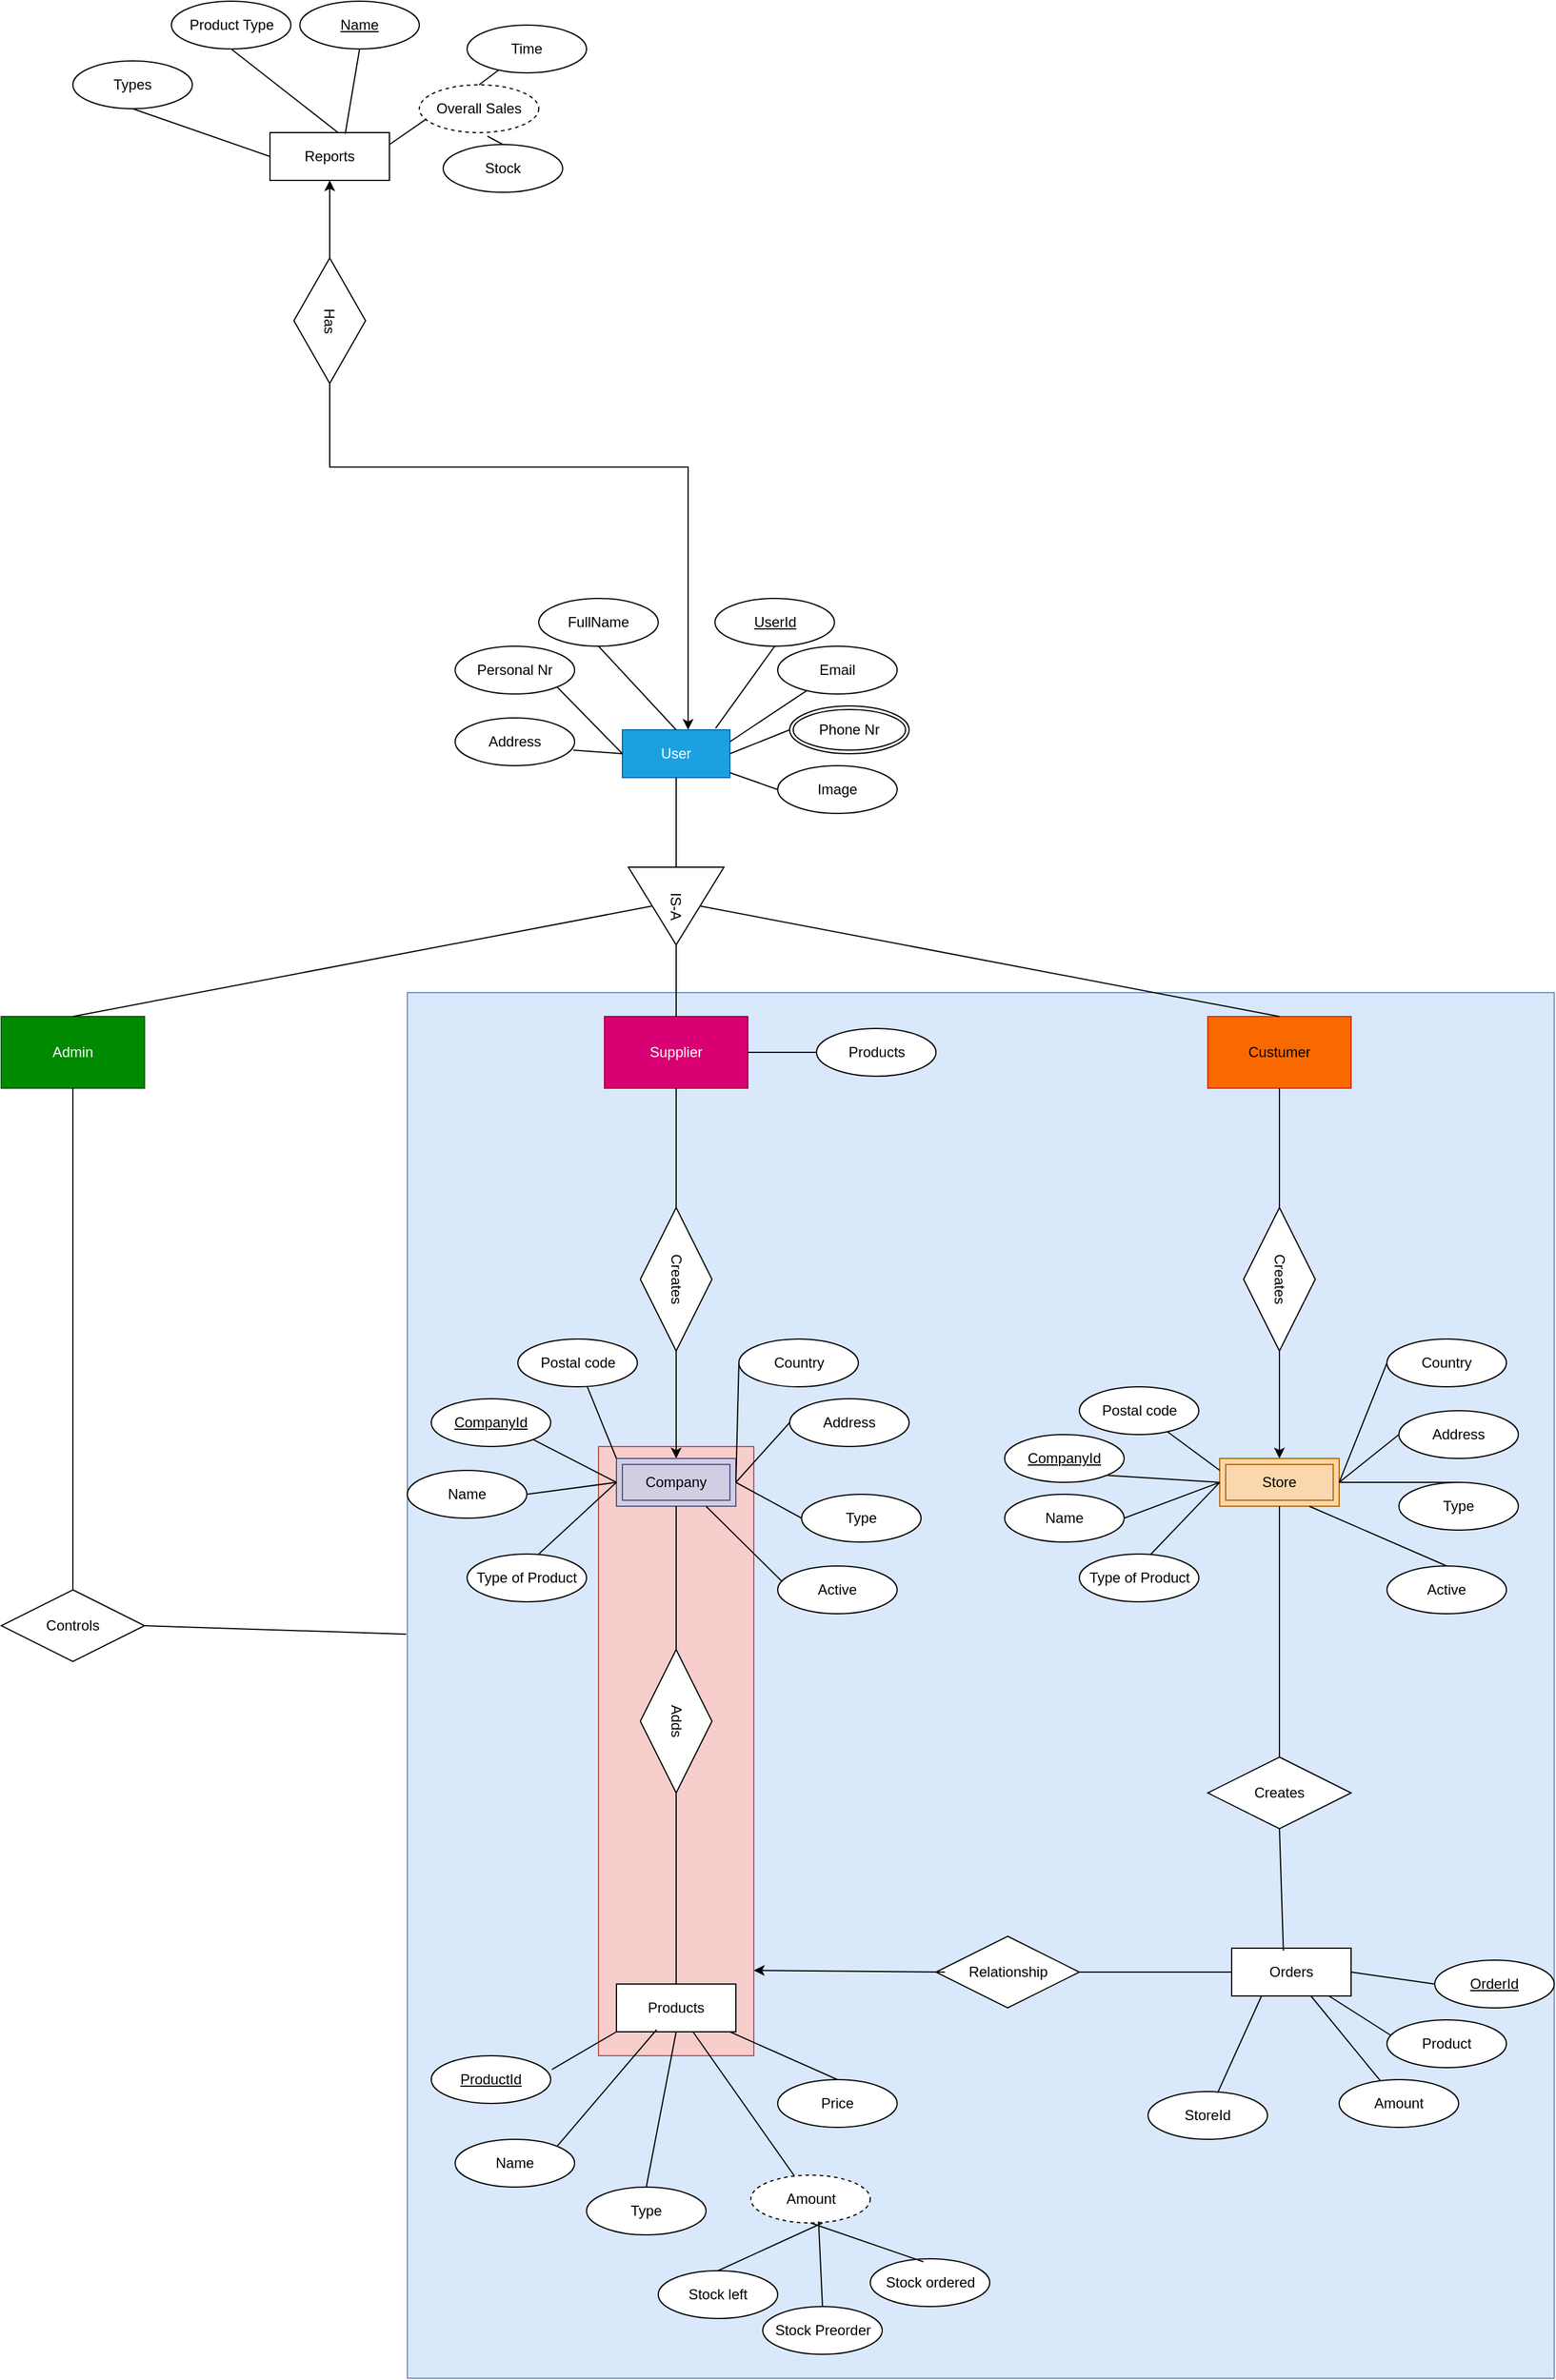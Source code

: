 <mxfile version="22.0.8" type="device">
  <diagram name="Page-1" id="gkvECLHzkDA0Osc9fUNR">
    <mxGraphModel dx="3457" dy="2773" grid="1" gridSize="10" guides="1" tooltips="1" connect="1" arrows="1" fold="1" page="1" pageScale="1" pageWidth="850" pageHeight="1100" math="0" shadow="0">
      <root>
        <mxCell id="0" />
        <mxCell id="1" parent="0" />
        <mxCell id="DIS90QrE0IErBrQJT3nm-22" value="" style="rounded=0;whiteSpace=wrap;html=1;fillColor=#dae8fc;strokeColor=#6c8ebf;" vertex="1" parent="1">
          <mxGeometry x="180" y="600" width="960" height="1160" as="geometry" />
        </mxCell>
        <mxCell id="DIS90QrE0IErBrQJT3nm-5" value="" style="rounded=0;whiteSpace=wrap;html=1;fillColor=#f8cecc;strokeColor=#b85450;" vertex="1" parent="1">
          <mxGeometry x="340" y="980" width="130" height="510" as="geometry" />
        </mxCell>
        <mxCell id="TotqGo9eTT_ibzo0r7ut-2" value="User" style="rounded=0;whiteSpace=wrap;html=1;fillColor=#1ba1e2;strokeColor=#006EAF;fontColor=#ffffff;" parent="1" vertex="1">
          <mxGeometry x="360" y="380" width="90" height="40" as="geometry" />
        </mxCell>
        <mxCell id="TotqGo9eTT_ibzo0r7ut-3" value="IS-A" style="triangle;whiteSpace=wrap;html=1;rotation=90;" parent="1" vertex="1">
          <mxGeometry x="372.5" y="487.5" width="65" height="80" as="geometry" />
        </mxCell>
        <mxCell id="TotqGo9eTT_ibzo0r7ut-4" value="" style="endArrow=none;html=1;rounded=0;entryX=0.5;entryY=1;entryDx=0;entryDy=0;exitX=0;exitY=0.5;exitDx=0;exitDy=0;" parent="1" source="TotqGo9eTT_ibzo0r7ut-3" target="TotqGo9eTT_ibzo0r7ut-2" edge="1">
          <mxGeometry width="50" height="50" relative="1" as="geometry">
            <mxPoint x="110" y="640" as="sourcePoint" />
            <mxPoint x="160" y="590" as="targetPoint" />
          </mxGeometry>
        </mxCell>
        <mxCell id="TotqGo9eTT_ibzo0r7ut-5" value="Admin" style="rounded=0;whiteSpace=wrap;html=1;fillColor=#008a00;strokeColor=#005700;fontColor=#ffffff;" parent="1" vertex="1">
          <mxGeometry x="-160" y="620" width="120" height="60" as="geometry" />
        </mxCell>
        <mxCell id="TotqGo9eTT_ibzo0r7ut-7" value="Custumer" style="rounded=0;whiteSpace=wrap;html=1;fillColor=#fa6800;fontColor=#000000;strokeColor=#C73500;" parent="1" vertex="1">
          <mxGeometry x="850" y="620" width="120" height="60" as="geometry" />
        </mxCell>
        <mxCell id="TotqGo9eTT_ibzo0r7ut-8" value="Supplier" style="rounded=0;whiteSpace=wrap;html=1;fillColor=#d80073;fontColor=#ffffff;strokeColor=#A50040;" parent="1" vertex="1">
          <mxGeometry x="345" y="620" width="120" height="60" as="geometry" />
        </mxCell>
        <mxCell id="TotqGo9eTT_ibzo0r7ut-9" value="" style="endArrow=none;html=1;rounded=0;entryX=0.5;entryY=0;entryDx=0;entryDy=0;exitX=0.5;exitY=0;exitDx=0;exitDy=0;" parent="1" source="TotqGo9eTT_ibzo0r7ut-3" target="TotqGo9eTT_ibzo0r7ut-7" edge="1">
          <mxGeometry width="50" height="50" relative="1" as="geometry">
            <mxPoint x="415" y="505" as="sourcePoint" />
            <mxPoint x="415" y="430" as="targetPoint" />
          </mxGeometry>
        </mxCell>
        <mxCell id="TotqGo9eTT_ibzo0r7ut-10" value="" style="endArrow=none;html=1;rounded=0;entryX=1;entryY=0.5;entryDx=0;entryDy=0;exitX=0.5;exitY=0;exitDx=0;exitDy=0;" parent="1" source="TotqGo9eTT_ibzo0r7ut-8" target="TotqGo9eTT_ibzo0r7ut-3" edge="1">
          <mxGeometry width="50" height="50" relative="1" as="geometry">
            <mxPoint x="425" y="515" as="sourcePoint" />
            <mxPoint x="425" y="440" as="targetPoint" />
          </mxGeometry>
        </mxCell>
        <mxCell id="TotqGo9eTT_ibzo0r7ut-11" value="" style="endArrow=none;html=1;rounded=0;entryX=0.5;entryY=0;entryDx=0;entryDy=0;exitX=0.5;exitY=1;exitDx=0;exitDy=0;" parent="1" source="TotqGo9eTT_ibzo0r7ut-3" target="TotqGo9eTT_ibzo0r7ut-5" edge="1">
          <mxGeometry width="50" height="50" relative="1" as="geometry">
            <mxPoint x="435" y="525" as="sourcePoint" />
            <mxPoint x="435" y="450" as="targetPoint" />
          </mxGeometry>
        </mxCell>
        <mxCell id="TotqGo9eTT_ibzo0r7ut-17" value="FullName" style="ellipse;whiteSpace=wrap;html=1;align=center;" parent="1" vertex="1">
          <mxGeometry x="290" y="270" width="100" height="40" as="geometry" />
        </mxCell>
        <mxCell id="TotqGo9eTT_ibzo0r7ut-18" value="UserId" style="ellipse;whiteSpace=wrap;html=1;align=center;fontStyle=4;" parent="1" vertex="1">
          <mxGeometry x="437.5" y="270" width="100" height="40" as="geometry" />
        </mxCell>
        <mxCell id="TotqGo9eTT_ibzo0r7ut-19" value="Email" style="ellipse;whiteSpace=wrap;html=1;align=center;" parent="1" vertex="1">
          <mxGeometry x="490" y="310" width="100" height="40" as="geometry" />
        </mxCell>
        <mxCell id="TotqGo9eTT_ibzo0r7ut-20" value="Personal Nr" style="ellipse;whiteSpace=wrap;html=1;align=center;" parent="1" vertex="1">
          <mxGeometry x="220" y="310" width="100" height="40" as="geometry" />
        </mxCell>
        <mxCell id="TotqGo9eTT_ibzo0r7ut-23" value="Address" style="ellipse;whiteSpace=wrap;html=1;align=center;" parent="1" vertex="1">
          <mxGeometry x="220" y="370" width="100" height="40" as="geometry" />
        </mxCell>
        <mxCell id="TotqGo9eTT_ibzo0r7ut-24" value="" style="endArrow=none;html=1;rounded=0;exitX=0.5;exitY=1;exitDx=0;exitDy=0;entryX=0.867;entryY=-0.033;entryDx=0;entryDy=0;entryPerimeter=0;" parent="1" source="TotqGo9eTT_ibzo0r7ut-18" target="TotqGo9eTT_ibzo0r7ut-2" edge="1">
          <mxGeometry width="50" height="50" relative="1" as="geometry">
            <mxPoint x="435" y="538" as="sourcePoint" />
            <mxPoint x="700" y="630" as="targetPoint" />
          </mxGeometry>
        </mxCell>
        <mxCell id="TotqGo9eTT_ibzo0r7ut-28" value="" style="endArrow=none;html=1;rounded=0;exitX=0.5;exitY=1;exitDx=0;exitDy=0;entryX=0.5;entryY=0;entryDx=0;entryDy=0;" parent="1" source="TotqGo9eTT_ibzo0r7ut-17" target="TotqGo9eTT_ibzo0r7ut-2" edge="1">
          <mxGeometry width="50" height="50" relative="1" as="geometry">
            <mxPoint x="420" y="230" as="sourcePoint" />
            <mxPoint x="420" y="390" as="targetPoint" />
          </mxGeometry>
        </mxCell>
        <mxCell id="TotqGo9eTT_ibzo0r7ut-30" value="" style="endArrow=none;html=1;rounded=0;exitX=0;exitY=0.5;exitDx=0;exitDy=0;" parent="1" source="TotqGo9eTT_ibzo0r7ut-34" edge="1">
          <mxGeometry width="50" height="50" relative="1" as="geometry">
            <mxPoint x="530" y="310" as="sourcePoint" />
            <mxPoint x="450" y="400" as="targetPoint" />
          </mxGeometry>
        </mxCell>
        <mxCell id="TotqGo9eTT_ibzo0r7ut-31" value="" style="endArrow=none;html=1;rounded=0;entryX=1;entryY=0.25;entryDx=0;entryDy=0;" parent="1" source="TotqGo9eTT_ibzo0r7ut-19" target="TotqGo9eTT_ibzo0r7ut-2" edge="1">
          <mxGeometry width="50" height="50" relative="1" as="geometry">
            <mxPoint x="450" y="260" as="sourcePoint" />
            <mxPoint x="440" y="320" as="targetPoint" />
          </mxGeometry>
        </mxCell>
        <mxCell id="TotqGo9eTT_ibzo0r7ut-32" value="" style="endArrow=none;html=1;rounded=0;entryX=0;entryY=0.5;entryDx=0;entryDy=0;exitX=0.99;exitY=0.675;exitDx=0;exitDy=0;exitPerimeter=0;" parent="1" source="TotqGo9eTT_ibzo0r7ut-23" target="TotqGo9eTT_ibzo0r7ut-2" edge="1">
          <mxGeometry width="50" height="50" relative="1" as="geometry">
            <mxPoint x="280" y="400" as="sourcePoint" />
            <mxPoint x="415" y="390" as="targetPoint" />
          </mxGeometry>
        </mxCell>
        <mxCell id="TotqGo9eTT_ibzo0r7ut-33" value="" style="endArrow=none;html=1;rounded=0;exitX=1;exitY=1;exitDx=0;exitDy=0;" parent="1" source="TotqGo9eTT_ibzo0r7ut-20" edge="1">
          <mxGeometry width="50" height="50" relative="1" as="geometry">
            <mxPoint x="280" y="250" as="sourcePoint" />
            <mxPoint x="360" y="400" as="targetPoint" />
          </mxGeometry>
        </mxCell>
        <mxCell id="TotqGo9eTT_ibzo0r7ut-34" value="Phone Nr" style="ellipse;shape=doubleEllipse;margin=3;whiteSpace=wrap;html=1;align=center;" parent="1" vertex="1">
          <mxGeometry x="500" y="360" width="100" height="40" as="geometry" />
        </mxCell>
        <mxCell id="TotqGo9eTT_ibzo0r7ut-50" style="edgeStyle=orthogonalEdgeStyle;rounded=0;orthogonalLoop=1;jettySize=auto;html=1;exitX=1;exitY=0.5;exitDx=0;exitDy=0;entryX=0.5;entryY=0;entryDx=0;entryDy=0;" parent="1" source="TotqGo9eTT_ibzo0r7ut-41" target="TotqGo9eTT_ibzo0r7ut-47" edge="1">
          <mxGeometry relative="1" as="geometry" />
        </mxCell>
        <mxCell id="TotqGo9eTT_ibzo0r7ut-41" value="Creates" style="shape=rhombus;perimeter=rhombusPerimeter;whiteSpace=wrap;html=1;align=center;rotation=90;" parent="1" vertex="1">
          <mxGeometry x="345" y="810" width="120" height="60" as="geometry" />
        </mxCell>
        <mxCell id="TotqGo9eTT_ibzo0r7ut-51" style="edgeStyle=orthogonalEdgeStyle;rounded=0;orthogonalLoop=1;jettySize=auto;html=1;exitX=1;exitY=0.5;exitDx=0;exitDy=0;entryX=0.5;entryY=0;entryDx=0;entryDy=0;" parent="1" source="TotqGo9eTT_ibzo0r7ut-42" target="TotqGo9eTT_ibzo0r7ut-48" edge="1">
          <mxGeometry relative="1" as="geometry" />
        </mxCell>
        <mxCell id="TotqGo9eTT_ibzo0r7ut-42" value="Creates" style="shape=rhombus;perimeter=rhombusPerimeter;whiteSpace=wrap;html=1;align=center;rotation=90;" parent="1" vertex="1">
          <mxGeometry x="850" y="810" width="120" height="60" as="geometry" />
        </mxCell>
        <mxCell id="TotqGo9eTT_ibzo0r7ut-43" value="" style="endArrow=none;html=1;rounded=0;entryX=0;entryY=0.5;entryDx=0;entryDy=0;exitX=0.5;exitY=1;exitDx=0;exitDy=0;" parent="1" source="TotqGo9eTT_ibzo0r7ut-7" target="TotqGo9eTT_ibzo0r7ut-42" edge="1">
          <mxGeometry width="50" height="50" relative="1" as="geometry">
            <mxPoint x="615" y="538" as="sourcePoint" />
            <mxPoint x="350" y="630" as="targetPoint" />
          </mxGeometry>
        </mxCell>
        <mxCell id="TotqGo9eTT_ibzo0r7ut-44" value="" style="endArrow=none;html=1;rounded=0;exitX=0.5;exitY=1;exitDx=0;exitDy=0;" parent="1" source="TotqGo9eTT_ibzo0r7ut-8" target="TotqGo9eTT_ibzo0r7ut-41" edge="1">
          <mxGeometry width="50" height="50" relative="1" as="geometry">
            <mxPoint x="405" y="548" as="sourcePoint" />
            <mxPoint x="140" y="640" as="targetPoint" />
          </mxGeometry>
        </mxCell>
        <mxCell id="TotqGo9eTT_ibzo0r7ut-47" value="Company" style="shape=ext;margin=3;double=1;whiteSpace=wrap;html=1;align=center;fillColor=#d0cee2;strokeColor=#56517e;" parent="1" vertex="1">
          <mxGeometry x="355" y="990" width="100" height="40" as="geometry" />
        </mxCell>
        <mxCell id="TotqGo9eTT_ibzo0r7ut-48" value="Store" style="shape=ext;margin=3;double=1;whiteSpace=wrap;html=1;align=center;fillColor=#fad7ac;strokeColor=#b46504;" parent="1" vertex="1">
          <mxGeometry x="860" y="990" width="100" height="40" as="geometry" />
        </mxCell>
        <mxCell id="TotqGo9eTT_ibzo0r7ut-52" value="CompanyId" style="ellipse;whiteSpace=wrap;html=1;align=center;fontStyle=4;" parent="1" vertex="1">
          <mxGeometry x="200" y="940" width="100" height="40" as="geometry" />
        </mxCell>
        <mxCell id="TotqGo9eTT_ibzo0r7ut-53" value="" style="endArrow=none;html=1;rounded=0;entryX=1;entryY=1;entryDx=0;entryDy=0;exitX=0;exitY=0.5;exitDx=0;exitDy=0;" parent="1" source="TotqGo9eTT_ibzo0r7ut-47" target="TotqGo9eTT_ibzo0r7ut-52" edge="1">
          <mxGeometry width="50" height="50" relative="1" as="geometry">
            <mxPoint x="260" y="1020" as="sourcePoint" />
            <mxPoint x="310" y="970" as="targetPoint" />
          </mxGeometry>
        </mxCell>
        <mxCell id="TotqGo9eTT_ibzo0r7ut-54" value="Name" style="ellipse;whiteSpace=wrap;html=1;align=center;" parent="1" vertex="1">
          <mxGeometry x="180" y="1000" width="100" height="40" as="geometry" />
        </mxCell>
        <mxCell id="TotqGo9eTT_ibzo0r7ut-55" value="Type of Product" style="ellipse;whiteSpace=wrap;html=1;align=center;" parent="1" vertex="1">
          <mxGeometry x="230" y="1070" width="100" height="40" as="geometry" />
        </mxCell>
        <mxCell id="TotqGo9eTT_ibzo0r7ut-56" value="Active" style="ellipse;whiteSpace=wrap;html=1;align=center;" parent="1" vertex="1">
          <mxGeometry x="490" y="1080" width="100" height="40" as="geometry" />
        </mxCell>
        <mxCell id="TotqGo9eTT_ibzo0r7ut-57" value="Type" style="ellipse;whiteSpace=wrap;html=1;align=center;" parent="1" vertex="1">
          <mxGeometry x="510" y="1020" width="100" height="40" as="geometry" />
        </mxCell>
        <mxCell id="TotqGo9eTT_ibzo0r7ut-58" value="Address" style="ellipse;whiteSpace=wrap;html=1;align=center;" parent="1" vertex="1">
          <mxGeometry x="500" y="940" width="100" height="40" as="geometry" />
        </mxCell>
        <mxCell id="TotqGo9eTT_ibzo0r7ut-59" value="Country" style="ellipse;whiteSpace=wrap;html=1;align=center;" parent="1" vertex="1">
          <mxGeometry x="457.5" y="890" width="100" height="40" as="geometry" />
        </mxCell>
        <mxCell id="TotqGo9eTT_ibzo0r7ut-60" value="Postal code" style="ellipse;whiteSpace=wrap;html=1;align=center;" parent="1" vertex="1">
          <mxGeometry x="272.5" y="890" width="100" height="40" as="geometry" />
        </mxCell>
        <mxCell id="TotqGo9eTT_ibzo0r7ut-61" value="" style="endArrow=none;html=1;rounded=0;exitX=0;exitY=0;exitDx=0;exitDy=0;" parent="1" source="TotqGo9eTT_ibzo0r7ut-47" target="TotqGo9eTT_ibzo0r7ut-60" edge="1">
          <mxGeometry width="50" height="50" relative="1" as="geometry">
            <mxPoint x="365" y="1020" as="sourcePoint" />
            <mxPoint x="295" y="984" as="targetPoint" />
          </mxGeometry>
        </mxCell>
        <mxCell id="TotqGo9eTT_ibzo0r7ut-62" value="" style="endArrow=none;html=1;rounded=0;exitX=0;exitY=0.5;exitDx=0;exitDy=0;entryX=1;entryY=0.5;entryDx=0;entryDy=0;" parent="1" source="TotqGo9eTT_ibzo0r7ut-47" target="TotqGo9eTT_ibzo0r7ut-54" edge="1">
          <mxGeometry width="50" height="50" relative="1" as="geometry">
            <mxPoint x="365" y="1000" as="sourcePoint" />
            <mxPoint x="340" y="940" as="targetPoint" />
          </mxGeometry>
        </mxCell>
        <mxCell id="TotqGo9eTT_ibzo0r7ut-63" value="" style="endArrow=none;html=1;rounded=0;exitX=0;exitY=0.5;exitDx=0;exitDy=0;entryX=0.6;entryY=0;entryDx=0;entryDy=0;entryPerimeter=0;" parent="1" source="TotqGo9eTT_ibzo0r7ut-47" target="TotqGo9eTT_ibzo0r7ut-55" edge="1">
          <mxGeometry width="50" height="50" relative="1" as="geometry">
            <mxPoint x="375" y="1010" as="sourcePoint" />
            <mxPoint x="350" y="950" as="targetPoint" />
          </mxGeometry>
        </mxCell>
        <mxCell id="TotqGo9eTT_ibzo0r7ut-64" value="" style="endArrow=none;html=1;rounded=0;exitX=0.75;exitY=1;exitDx=0;exitDy=0;entryX=0.039;entryY=0.331;entryDx=0;entryDy=0;entryPerimeter=0;" parent="1" source="TotqGo9eTT_ibzo0r7ut-47" target="TotqGo9eTT_ibzo0r7ut-56" edge="1">
          <mxGeometry width="50" height="50" relative="1" as="geometry">
            <mxPoint x="365" y="1020" as="sourcePoint" />
            <mxPoint x="310" y="1080" as="targetPoint" />
          </mxGeometry>
        </mxCell>
        <mxCell id="TotqGo9eTT_ibzo0r7ut-65" value="" style="endArrow=none;html=1;rounded=0;exitX=1;exitY=0.5;exitDx=0;exitDy=0;entryX=0;entryY=0.5;entryDx=0;entryDy=0;" parent="1" source="TotqGo9eTT_ibzo0r7ut-47" target="TotqGo9eTT_ibzo0r7ut-57" edge="1">
          <mxGeometry width="50" height="50" relative="1" as="geometry">
            <mxPoint x="415" y="1040" as="sourcePoint" />
            <mxPoint x="415" y="1090" as="targetPoint" />
          </mxGeometry>
        </mxCell>
        <mxCell id="TotqGo9eTT_ibzo0r7ut-66" value="" style="endArrow=none;html=1;rounded=0;exitX=1;exitY=0.5;exitDx=0;exitDy=0;entryX=0;entryY=0.5;entryDx=0;entryDy=0;" parent="1" source="TotqGo9eTT_ibzo0r7ut-47" target="TotqGo9eTT_ibzo0r7ut-58" edge="1">
          <mxGeometry width="50" height="50" relative="1" as="geometry">
            <mxPoint x="465" y="1020" as="sourcePoint" />
            <mxPoint x="525" y="1080" as="targetPoint" />
          </mxGeometry>
        </mxCell>
        <mxCell id="TotqGo9eTT_ibzo0r7ut-67" value="" style="endArrow=none;html=1;rounded=0;entryX=0;entryY=0.5;entryDx=0;entryDy=0;exitX=1;exitY=0.5;exitDx=0;exitDy=0;" parent="1" source="TotqGo9eTT_ibzo0r7ut-47" target="TotqGo9eTT_ibzo0r7ut-59" edge="1">
          <mxGeometry width="50" height="50" relative="1" as="geometry">
            <mxPoint x="460" y="1010" as="sourcePoint" />
            <mxPoint x="500" y="1030" as="targetPoint" />
          </mxGeometry>
        </mxCell>
        <mxCell id="TotqGo9eTT_ibzo0r7ut-71" value="CompanyId" style="ellipse;whiteSpace=wrap;html=1;align=center;fontStyle=4;" parent="1" vertex="1">
          <mxGeometry x="680" y="970" width="100" height="40" as="geometry" />
        </mxCell>
        <mxCell id="TotqGo9eTT_ibzo0r7ut-72" value="" style="endArrow=none;html=1;rounded=0;entryX=1;entryY=1;entryDx=0;entryDy=0;exitX=0;exitY=0.5;exitDx=0;exitDy=0;" parent="1" source="TotqGo9eTT_ibzo0r7ut-48" target="TotqGo9eTT_ibzo0r7ut-71" edge="1">
          <mxGeometry width="50" height="50" relative="1" as="geometry">
            <mxPoint x="825" y="1050" as="sourcePoint" />
            <mxPoint x="780" y="1010" as="targetPoint" />
          </mxGeometry>
        </mxCell>
        <mxCell id="TotqGo9eTT_ibzo0r7ut-73" value="Name" style="ellipse;whiteSpace=wrap;html=1;align=center;" parent="1" vertex="1">
          <mxGeometry x="680" y="1020" width="100" height="40" as="geometry" />
        </mxCell>
        <mxCell id="TotqGo9eTT_ibzo0r7ut-74" value="Type of Product" style="ellipse;whiteSpace=wrap;html=1;align=center;" parent="1" vertex="1">
          <mxGeometry x="742.5" y="1070" width="100" height="40" as="geometry" />
        </mxCell>
        <mxCell id="TotqGo9eTT_ibzo0r7ut-75" value="Active" style="ellipse;whiteSpace=wrap;html=1;align=center;" parent="1" vertex="1">
          <mxGeometry x="1000" y="1080" width="100" height="40" as="geometry" />
        </mxCell>
        <mxCell id="TotqGo9eTT_ibzo0r7ut-76" value="Type" style="ellipse;whiteSpace=wrap;html=1;align=center;" parent="1" vertex="1">
          <mxGeometry x="1010" y="1010" width="100" height="40" as="geometry" />
        </mxCell>
        <mxCell id="TotqGo9eTT_ibzo0r7ut-77" value="Address" style="ellipse;whiteSpace=wrap;html=1;align=center;" parent="1" vertex="1">
          <mxGeometry x="1010" y="950" width="100" height="40" as="geometry" />
        </mxCell>
        <mxCell id="TotqGo9eTT_ibzo0r7ut-78" value="Country" style="ellipse;whiteSpace=wrap;html=1;align=center;" parent="1" vertex="1">
          <mxGeometry x="1000" y="890" width="100" height="40" as="geometry" />
        </mxCell>
        <mxCell id="TotqGo9eTT_ibzo0r7ut-79" value="Postal code" style="ellipse;whiteSpace=wrap;html=1;align=center;" parent="1" vertex="1">
          <mxGeometry x="742.5" y="930" width="100" height="40" as="geometry" />
        </mxCell>
        <mxCell id="TotqGo9eTT_ibzo0r7ut-80" value="" style="endArrow=none;html=1;rounded=0;exitX=0;exitY=0.25;exitDx=0;exitDy=0;" parent="1" source="TotqGo9eTT_ibzo0r7ut-48" target="TotqGo9eTT_ibzo0r7ut-79" edge="1">
          <mxGeometry width="50" height="50" relative="1" as="geometry">
            <mxPoint x="825" y="1030" as="sourcePoint" />
            <mxPoint x="765" y="1024" as="targetPoint" />
          </mxGeometry>
        </mxCell>
        <mxCell id="TotqGo9eTT_ibzo0r7ut-81" value="" style="endArrow=none;html=1;rounded=0;exitX=0;exitY=0.5;exitDx=0;exitDy=0;entryX=1;entryY=0.5;entryDx=0;entryDy=0;" parent="1" source="TotqGo9eTT_ibzo0r7ut-48" target="TotqGo9eTT_ibzo0r7ut-73" edge="1">
          <mxGeometry width="50" height="50" relative="1" as="geometry">
            <mxPoint x="825" y="1050" as="sourcePoint" />
            <mxPoint x="810" y="980" as="targetPoint" />
          </mxGeometry>
        </mxCell>
        <mxCell id="TotqGo9eTT_ibzo0r7ut-82" value="" style="endArrow=none;html=1;rounded=0;entryX=0.6;entryY=0;entryDx=0;entryDy=0;entryPerimeter=0;exitX=0;exitY=0.5;exitDx=0;exitDy=0;" parent="1" source="TotqGo9eTT_ibzo0r7ut-48" target="TotqGo9eTT_ibzo0r7ut-74" edge="1">
          <mxGeometry width="50" height="50" relative="1" as="geometry">
            <mxPoint x="860" y="1010" as="sourcePoint" />
            <mxPoint x="820" y="990" as="targetPoint" />
          </mxGeometry>
        </mxCell>
        <mxCell id="TotqGo9eTT_ibzo0r7ut-83" value="" style="endArrow=none;html=1;rounded=0;exitX=0.75;exitY=1;exitDx=0;exitDy=0;entryX=0.5;entryY=0;entryDx=0;entryDy=0;" parent="1" source="TotqGo9eTT_ibzo0r7ut-48" target="TotqGo9eTT_ibzo0r7ut-75" edge="1">
          <mxGeometry width="50" height="50" relative="1" as="geometry">
            <mxPoint x="875" y="1070" as="sourcePoint" />
            <mxPoint x="780" y="1120" as="targetPoint" />
          </mxGeometry>
        </mxCell>
        <mxCell id="TotqGo9eTT_ibzo0r7ut-84" value="" style="endArrow=none;html=1;rounded=0;entryX=0.5;entryY=0;entryDx=0;entryDy=0;exitX=1;exitY=0.5;exitDx=0;exitDy=0;" parent="1" source="TotqGo9eTT_ibzo0r7ut-48" target="TotqGo9eTT_ibzo0r7ut-76" edge="1">
          <mxGeometry width="50" height="50" relative="1" as="geometry">
            <mxPoint x="960" y="1010" as="sourcePoint" />
            <mxPoint x="950" y="1090" as="targetPoint" />
          </mxGeometry>
        </mxCell>
        <mxCell id="TotqGo9eTT_ibzo0r7ut-85" value="" style="endArrow=none;html=1;rounded=0;exitX=1;exitY=0.5;exitDx=0;exitDy=0;entryX=0;entryY=0.5;entryDx=0;entryDy=0;" parent="1" source="TotqGo9eTT_ibzo0r7ut-48" target="TotqGo9eTT_ibzo0r7ut-77" edge="1">
          <mxGeometry width="50" height="50" relative="1" as="geometry">
            <mxPoint x="990" y="1010" as="sourcePoint" />
            <mxPoint x="1060" y="1080" as="targetPoint" />
          </mxGeometry>
        </mxCell>
        <mxCell id="TotqGo9eTT_ibzo0r7ut-86" value="" style="endArrow=none;html=1;rounded=0;entryX=0;entryY=0.5;entryDx=0;entryDy=0;exitX=1;exitY=0.5;exitDx=0;exitDy=0;" parent="1" source="TotqGo9eTT_ibzo0r7ut-48" target="TotqGo9eTT_ibzo0r7ut-78" edge="1">
          <mxGeometry width="50" height="50" relative="1" as="geometry">
            <mxPoint x="990" y="1010" as="sourcePoint" />
            <mxPoint x="1035" y="1030" as="targetPoint" />
          </mxGeometry>
        </mxCell>
        <mxCell id="TotqGo9eTT_ibzo0r7ut-94" style="edgeStyle=orthogonalEdgeStyle;rounded=0;orthogonalLoop=1;jettySize=auto;html=1;exitX=0;exitY=0.5;exitDx=0;exitDy=0;" parent="1" source="TotqGo9eTT_ibzo0r7ut-87" target="TotqGo9eTT_ibzo0r7ut-89" edge="1">
          <mxGeometry relative="1" as="geometry" />
        </mxCell>
        <mxCell id="TotqGo9eTT_ibzo0r7ut-87" value="Has" style="shape=rhombus;perimeter=rhombusPerimeter;whiteSpace=wrap;html=1;align=center;rotation=90;" parent="1" vertex="1">
          <mxGeometry x="62.5" y="7.5" width="105" height="60" as="geometry" />
        </mxCell>
        <mxCell id="TotqGo9eTT_ibzo0r7ut-89" value="Reports" style="whiteSpace=wrap;html=1;align=center;" parent="1" vertex="1">
          <mxGeometry x="65" y="-120" width="100" height="40" as="geometry" />
        </mxCell>
        <mxCell id="TotqGo9eTT_ibzo0r7ut-95" value="Types" style="ellipse;whiteSpace=wrap;html=1;align=center;" parent="1" vertex="1">
          <mxGeometry x="-100" y="-180" width="100" height="40" as="geometry" />
        </mxCell>
        <mxCell id="TotqGo9eTT_ibzo0r7ut-96" value="Product Type" style="ellipse;whiteSpace=wrap;html=1;align=center;" parent="1" vertex="1">
          <mxGeometry x="-17.5" y="-230" width="100" height="40" as="geometry" />
        </mxCell>
        <mxCell id="TotqGo9eTT_ibzo0r7ut-99" value="Name" style="ellipse;whiteSpace=wrap;html=1;align=center;fontStyle=4;" parent="1" vertex="1">
          <mxGeometry x="90" y="-230" width="100" height="40" as="geometry" />
        </mxCell>
        <mxCell id="TotqGo9eTT_ibzo0r7ut-100" value="Overall Sales" style="ellipse;whiteSpace=wrap;html=1;align=center;dashed=1;" parent="1" vertex="1">
          <mxGeometry x="190" y="-160" width="100" height="40" as="geometry" />
        </mxCell>
        <mxCell id="TotqGo9eTT_ibzo0r7ut-101" value="Time" style="ellipse;whiteSpace=wrap;html=1;align=center;" parent="1" vertex="1">
          <mxGeometry x="230" y="-210" width="100" height="40" as="geometry" />
        </mxCell>
        <mxCell id="TotqGo9eTT_ibzo0r7ut-102" value="Stock" style="ellipse;whiteSpace=wrap;html=1;align=center;" parent="1" vertex="1">
          <mxGeometry x="210" y="-110" width="100" height="40" as="geometry" />
        </mxCell>
        <mxCell id="TotqGo9eTT_ibzo0r7ut-103" value="" style="endArrow=none;html=1;rounded=0;exitX=0.5;exitY=0;exitDx=0;exitDy=0;" parent="1" source="TotqGo9eTT_ibzo0r7ut-100" target="TotqGo9eTT_ibzo0r7ut-101" edge="1">
          <mxGeometry width="50" height="50" relative="1" as="geometry">
            <mxPoint x="-190" y="-220" as="sourcePoint" />
            <mxPoint x="-140" y="-270" as="targetPoint" />
          </mxGeometry>
        </mxCell>
        <mxCell id="TotqGo9eTT_ibzo0r7ut-104" value="" style="endArrow=none;html=1;rounded=0;exitX=0.57;exitY=1.075;exitDx=0;exitDy=0;entryX=0.5;entryY=0;entryDx=0;entryDy=0;exitPerimeter=0;" parent="1" source="TotqGo9eTT_ibzo0r7ut-100" target="TotqGo9eTT_ibzo0r7ut-102" edge="1">
          <mxGeometry width="50" height="50" relative="1" as="geometry">
            <mxPoint x="320" y="-180" as="sourcePoint" />
            <mxPoint x="402" y="-207" as="targetPoint" />
          </mxGeometry>
        </mxCell>
        <mxCell id="TotqGo9eTT_ibzo0r7ut-105" value="" style="endArrow=none;html=1;rounded=0;entryX=0.5;entryY=1;entryDx=0;entryDy=0;exitX=0.63;exitY=0.025;exitDx=0;exitDy=0;exitPerimeter=0;" parent="1" source="TotqGo9eTT_ibzo0r7ut-89" target="TotqGo9eTT_ibzo0r7ut-99" edge="1">
          <mxGeometry width="50" height="50" relative="1" as="geometry">
            <mxPoint x="-60" y="-250" as="sourcePoint" />
            <mxPoint x="-10" y="-300" as="targetPoint" />
          </mxGeometry>
        </mxCell>
        <mxCell id="TotqGo9eTT_ibzo0r7ut-106" value="" style="endArrow=none;html=1;rounded=0;entryX=0.06;entryY=0.714;entryDx=0;entryDy=0;exitX=1;exitY=0.25;exitDx=0;exitDy=0;entryPerimeter=0;" parent="1" source="TotqGo9eTT_ibzo0r7ut-89" target="TotqGo9eTT_ibzo0r7ut-100" edge="1">
          <mxGeometry width="50" height="50" relative="1" as="geometry">
            <mxPoint x="160" y="-130" as="sourcePoint" />
            <mxPoint x="210" y="-180" as="targetPoint" />
          </mxGeometry>
        </mxCell>
        <mxCell id="TotqGo9eTT_ibzo0r7ut-107" value="" style="endArrow=none;html=1;rounded=0;entryX=0.5;entryY=1;entryDx=0;entryDy=0;exitX=0.57;exitY=0;exitDx=0;exitDy=0;exitPerimeter=0;" parent="1" source="TotqGo9eTT_ibzo0r7ut-89" target="TotqGo9eTT_ibzo0r7ut-96" edge="1">
          <mxGeometry width="50" height="50" relative="1" as="geometry">
            <mxPoint x="138" y="-109" as="sourcePoint" />
            <mxPoint x="190" y="-220" as="targetPoint" />
          </mxGeometry>
        </mxCell>
        <mxCell id="TotqGo9eTT_ibzo0r7ut-108" value="" style="endArrow=none;html=1;rounded=0;entryX=0;entryY=0.5;entryDx=0;entryDy=0;exitX=0.5;exitY=1;exitDx=0;exitDy=0;" parent="1" source="TotqGo9eTT_ibzo0r7ut-95" target="TotqGo9eTT_ibzo0r7ut-89" edge="1">
          <mxGeometry width="50" height="50" relative="1" as="geometry">
            <mxPoint x="-190" y="-150" as="sourcePoint" />
            <mxPoint x="-140" y="-200" as="targetPoint" />
          </mxGeometry>
        </mxCell>
        <mxCell id="TotqGo9eTT_ibzo0r7ut-109" value="Adds" style="shape=rhombus;perimeter=rhombusPerimeter;whiteSpace=wrap;html=1;align=center;rotation=90;" parent="1" vertex="1">
          <mxGeometry x="345" y="1180" width="120" height="60" as="geometry" />
        </mxCell>
        <mxCell id="TotqGo9eTT_ibzo0r7ut-111" value="" style="endArrow=none;html=1;rounded=0;exitX=0;exitY=0.5;exitDx=0;exitDy=0;entryX=0.5;entryY=1;entryDx=0;entryDy=0;" parent="1" source="TotqGo9eTT_ibzo0r7ut-109" target="TotqGo9eTT_ibzo0r7ut-47" edge="1">
          <mxGeometry width="50" height="50" relative="1" as="geometry">
            <mxPoint x="200" y="1240" as="sourcePoint" />
            <mxPoint x="400" y="1060" as="targetPoint" />
          </mxGeometry>
        </mxCell>
        <mxCell id="TotqGo9eTT_ibzo0r7ut-112" value="" style="endArrow=none;html=1;rounded=0;exitX=0.5;exitY=0;exitDx=0;exitDy=0;" parent="1" source="DIS90QrE0IErBrQJT3nm-3" target="TotqGo9eTT_ibzo0r7ut-48" edge="1">
          <mxGeometry width="50" height="50" relative="1" as="geometry">
            <mxPoint x="910" y="1180" as="sourcePoint" />
            <mxPoint x="849" y="1120" as="targetPoint" />
          </mxGeometry>
        </mxCell>
        <mxCell id="TotqGo9eTT_ibzo0r7ut-117" style="edgeStyle=orthogonalEdgeStyle;rounded=0;orthogonalLoop=1;jettySize=auto;html=1;exitX=1;exitY=0.5;exitDx=0;exitDy=0;entryX=0.611;entryY=0;entryDx=0;entryDy=0;entryPerimeter=0;" parent="1" source="TotqGo9eTT_ibzo0r7ut-87" target="TotqGo9eTT_ibzo0r7ut-2" edge="1">
          <mxGeometry relative="1" as="geometry">
            <Array as="points">
              <mxPoint x="115" y="160" />
              <mxPoint x="415" y="160" />
            </Array>
          </mxGeometry>
        </mxCell>
        <mxCell id="TotqGo9eTT_ibzo0r7ut-118" value="Products" style="whiteSpace=wrap;html=1;align=center;" parent="1" vertex="1">
          <mxGeometry x="355" y="1430" width="100" height="40" as="geometry" />
        </mxCell>
        <mxCell id="TotqGo9eTT_ibzo0r7ut-121" value="" style="endArrow=none;html=1;rounded=0;entryX=1;entryY=0.5;entryDx=0;entryDy=0;exitX=0.5;exitY=0;exitDx=0;exitDy=0;" parent="1" source="TotqGo9eTT_ibzo0r7ut-118" target="TotqGo9eTT_ibzo0r7ut-109" edge="1">
          <mxGeometry width="50" height="50" relative="1" as="geometry">
            <mxPoint x="210" y="1400" as="sourcePoint" />
            <mxPoint x="260" y="1350" as="targetPoint" />
          </mxGeometry>
        </mxCell>
        <mxCell id="TotqGo9eTT_ibzo0r7ut-124" value="ProductId" style="ellipse;whiteSpace=wrap;html=1;align=center;fontStyle=4;" parent="1" vertex="1">
          <mxGeometry x="200" y="1490" width="100" height="40" as="geometry" />
        </mxCell>
        <mxCell id="TotqGo9eTT_ibzo0r7ut-125" value="" style="endArrow=none;html=1;rounded=0;entryX=0;entryY=1;entryDx=0;entryDy=0;exitX=1.01;exitY=0.289;exitDx=0;exitDy=0;exitPerimeter=0;" parent="1" source="TotqGo9eTT_ibzo0r7ut-124" target="TotqGo9eTT_ibzo0r7ut-118" edge="1">
          <mxGeometry width="50" height="50" relative="1" as="geometry">
            <mxPoint x="110" y="1430" as="sourcePoint" />
            <mxPoint x="160" y="1380" as="targetPoint" />
          </mxGeometry>
        </mxCell>
        <mxCell id="TotqGo9eTT_ibzo0r7ut-126" value="Name" style="ellipse;whiteSpace=wrap;html=1;align=center;" parent="1" vertex="1">
          <mxGeometry x="220" y="1560" width="100" height="40" as="geometry" />
        </mxCell>
        <mxCell id="TotqGo9eTT_ibzo0r7ut-127" value="Stock ordered" style="ellipse;whiteSpace=wrap;html=1;align=center;" parent="1" vertex="1">
          <mxGeometry x="567.5" y="1660" width="100" height="40" as="geometry" />
        </mxCell>
        <mxCell id="TotqGo9eTT_ibzo0r7ut-128" value="Stock left" style="ellipse;whiteSpace=wrap;html=1;align=center;" parent="1" vertex="1">
          <mxGeometry x="390" y="1670" width="100" height="40" as="geometry" />
        </mxCell>
        <mxCell id="TotqGo9eTT_ibzo0r7ut-129" value="Type" style="ellipse;whiteSpace=wrap;html=1;align=center;" parent="1" vertex="1">
          <mxGeometry x="330" y="1600" width="100" height="40" as="geometry" />
        </mxCell>
        <mxCell id="TotqGo9eTT_ibzo0r7ut-131" value="Price" style="ellipse;whiteSpace=wrap;html=1;align=center;" parent="1" vertex="1">
          <mxGeometry x="490" y="1510" width="100" height="40" as="geometry" />
        </mxCell>
        <mxCell id="TotqGo9eTT_ibzo0r7ut-134" value="Amount" style="ellipse;whiteSpace=wrap;html=1;align=center;dashed=1;" parent="1" vertex="1">
          <mxGeometry x="467.5" y="1590" width="100" height="40" as="geometry" />
        </mxCell>
        <mxCell id="TotqGo9eTT_ibzo0r7ut-135" value="Stock Preorder" style="ellipse;whiteSpace=wrap;html=1;align=center;" parent="1" vertex="1">
          <mxGeometry x="477.5" y="1700" width="100" height="40" as="geometry" />
        </mxCell>
        <mxCell id="TotqGo9eTT_ibzo0r7ut-137" value="" style="endArrow=none;html=1;rounded=0;entryX=0.6;entryY=1;entryDx=0;entryDy=0;exitX=0.5;exitY=0;exitDx=0;exitDy=0;entryPerimeter=0;" parent="1" source="TotqGo9eTT_ibzo0r7ut-128" target="TotqGo9eTT_ibzo0r7ut-134" edge="1">
          <mxGeometry width="50" height="50" relative="1" as="geometry">
            <mxPoint x="422.5" y="1670" as="sourcePoint" />
            <mxPoint x="517.5" y="1630" as="targetPoint" />
          </mxGeometry>
        </mxCell>
        <mxCell id="TotqGo9eTT_ibzo0r7ut-138" value="" style="endArrow=none;html=1;rounded=0;exitX=0.5;exitY=0;exitDx=0;exitDy=0;entryX=0.567;entryY=0.968;entryDx=0;entryDy=0;entryPerimeter=0;" parent="1" source="TotqGo9eTT_ibzo0r7ut-135" target="TotqGo9eTT_ibzo0r7ut-134" edge="1">
          <mxGeometry width="50" height="50" relative="1" as="geometry">
            <mxPoint x="432.5" y="1680" as="sourcePoint" />
            <mxPoint x="517.5" y="1628" as="targetPoint" />
          </mxGeometry>
        </mxCell>
        <mxCell id="TotqGo9eTT_ibzo0r7ut-139" value="" style="endArrow=none;html=1;rounded=0;exitX=0.444;exitY=0.063;exitDx=0;exitDy=0;exitPerimeter=0;entryX=0.5;entryY=1;entryDx=0;entryDy=0;" parent="1" source="TotqGo9eTT_ibzo0r7ut-127" target="TotqGo9eTT_ibzo0r7ut-134" edge="1">
          <mxGeometry width="50" height="50" relative="1" as="geometry">
            <mxPoint x="442.5" y="1690" as="sourcePoint" />
            <mxPoint x="527.5" y="1630" as="targetPoint" />
          </mxGeometry>
        </mxCell>
        <mxCell id="TotqGo9eTT_ibzo0r7ut-140" value="" style="endArrow=none;html=1;rounded=0;entryX=0.336;entryY=0.956;entryDx=0;entryDy=0;entryPerimeter=0;exitX=1;exitY=0;exitDx=0;exitDy=0;" parent="1" source="TotqGo9eTT_ibzo0r7ut-126" target="TotqGo9eTT_ibzo0r7ut-118" edge="1">
          <mxGeometry width="50" height="50" relative="1" as="geometry">
            <mxPoint x="70" y="1530" as="sourcePoint" />
            <mxPoint x="120" y="1480" as="targetPoint" />
          </mxGeometry>
        </mxCell>
        <mxCell id="TotqGo9eTT_ibzo0r7ut-141" value="" style="endArrow=none;html=1;rounded=0;exitX=0.5;exitY=0;exitDx=0;exitDy=0;" parent="1" source="TotqGo9eTT_ibzo0r7ut-131" target="TotqGo9eTT_ibzo0r7ut-118" edge="1">
          <mxGeometry width="50" height="50" relative="1" as="geometry">
            <mxPoint x="315" y="1576" as="sourcePoint" />
            <mxPoint x="399" y="1478" as="targetPoint" />
          </mxGeometry>
        </mxCell>
        <mxCell id="TotqGo9eTT_ibzo0r7ut-142" value="" style="endArrow=none;html=1;rounded=0;entryX=0.5;entryY=1;entryDx=0;entryDy=0;exitX=0.5;exitY=0;exitDx=0;exitDy=0;" parent="1" source="TotqGo9eTT_ibzo0r7ut-129" target="TotqGo9eTT_ibzo0r7ut-118" edge="1">
          <mxGeometry width="50" height="50" relative="1" as="geometry">
            <mxPoint x="373" y="1602" as="sourcePoint" />
            <mxPoint x="409" y="1488" as="targetPoint" />
          </mxGeometry>
        </mxCell>
        <mxCell id="TotqGo9eTT_ibzo0r7ut-143" value="" style="endArrow=none;html=1;rounded=0;" parent="1" source="TotqGo9eTT_ibzo0r7ut-134" target="TotqGo9eTT_ibzo0r7ut-118" edge="1">
          <mxGeometry width="50" height="50" relative="1" as="geometry">
            <mxPoint x="390" y="1610" as="sourcePoint" />
            <mxPoint x="415" y="1480" as="targetPoint" />
          </mxGeometry>
        </mxCell>
        <mxCell id="TotqGo9eTT_ibzo0r7ut-145" value="Controls" style="shape=rhombus;perimeter=rhombusPerimeter;whiteSpace=wrap;html=1;align=center;" parent="1" vertex="1">
          <mxGeometry x="-160" y="1100" width="120" height="60" as="geometry" />
        </mxCell>
        <mxCell id="TotqGo9eTT_ibzo0r7ut-146" value="" style="endArrow=none;html=1;rounded=0;entryX=-0.001;entryY=0.463;entryDx=0;entryDy=0;entryPerimeter=0;exitX=1;exitY=0.5;exitDx=0;exitDy=0;" parent="1" source="TotqGo9eTT_ibzo0r7ut-145" target="DIS90QrE0IErBrQJT3nm-22" edge="1">
          <mxGeometry width="50" height="50" relative="1" as="geometry">
            <mxPoint x="-90" y="1100" as="sourcePoint" />
            <mxPoint x="121.51" y="1147.03" as="targetPoint" />
          </mxGeometry>
        </mxCell>
        <mxCell id="TotqGo9eTT_ibzo0r7ut-147" value="" style="endArrow=none;html=1;rounded=0;exitX=0.5;exitY=0;exitDx=0;exitDy=0;" parent="1" source="TotqGo9eTT_ibzo0r7ut-145" target="TotqGo9eTT_ibzo0r7ut-5" edge="1">
          <mxGeometry width="50" height="50" relative="1" as="geometry">
            <mxPoint x="-60" y="1140" as="sourcePoint" />
            <mxPoint x="149" y="1137" as="targetPoint" />
          </mxGeometry>
        </mxCell>
        <mxCell id="DIS90QrE0IErBrQJT3nm-1" value="Orders" style="whiteSpace=wrap;html=1;align=center;" vertex="1" parent="1">
          <mxGeometry x="870" y="1400" width="100" height="40" as="geometry" />
        </mxCell>
        <mxCell id="DIS90QrE0IErBrQJT3nm-3" value="Creates" style="shape=rhombus;perimeter=rhombusPerimeter;whiteSpace=wrap;html=1;align=center;" vertex="1" parent="1">
          <mxGeometry x="850" y="1240" width="120" height="60" as="geometry" />
        </mxCell>
        <mxCell id="DIS90QrE0IErBrQJT3nm-4" value="" style="endArrow=none;html=1;rounded=0;entryX=0.5;entryY=1;entryDx=0;entryDy=0;exitX=0.433;exitY=0.054;exitDx=0;exitDy=0;exitPerimeter=0;" edge="1" parent="1" source="DIS90QrE0IErBrQJT3nm-1" target="DIS90QrE0IErBrQJT3nm-3">
          <mxGeometry width="50" height="50" relative="1" as="geometry">
            <mxPoint x="810" y="1410" as="sourcePoint" />
            <mxPoint x="860" y="1360" as="targetPoint" />
          </mxGeometry>
        </mxCell>
        <mxCell id="DIS90QrE0IErBrQJT3nm-6" value="Relationship" style="shape=rhombus;perimeter=rhombusPerimeter;whiteSpace=wrap;html=1;align=center;" vertex="1" parent="1">
          <mxGeometry x="622.5" y="1390" width="120" height="60" as="geometry" />
        </mxCell>
        <mxCell id="DIS90QrE0IErBrQJT3nm-8" value="" style="endArrow=none;html=1;rounded=0;exitX=1;exitY=0.5;exitDx=0;exitDy=0;" edge="1" parent="1" source="DIS90QrE0IErBrQJT3nm-6" target="DIS90QrE0IErBrQJT3nm-1">
          <mxGeometry width="50" height="50" relative="1" as="geometry">
            <mxPoint x="750" y="1430" as="sourcePoint" />
            <mxPoint x="800" y="1380" as="targetPoint" />
          </mxGeometry>
        </mxCell>
        <mxCell id="DIS90QrE0IErBrQJT3nm-9" value="" style="endArrow=classic;html=1;rounded=0;entryX=1;entryY=0.86;entryDx=0;entryDy=0;entryPerimeter=0;exitX=0.063;exitY=0.5;exitDx=0;exitDy=0;exitPerimeter=0;" edge="1" parent="1" source="DIS90QrE0IErBrQJT3nm-6" target="DIS90QrE0IErBrQJT3nm-5">
          <mxGeometry width="50" height="50" relative="1" as="geometry">
            <mxPoint x="620" y="1420" as="sourcePoint" />
            <mxPoint x="610" y="1440" as="targetPoint" />
          </mxGeometry>
        </mxCell>
        <mxCell id="DIS90QrE0IErBrQJT3nm-10" value="OrderId" style="ellipse;whiteSpace=wrap;html=1;align=center;fontStyle=4;" vertex="1" parent="1">
          <mxGeometry x="1040" y="1410" width="100" height="40" as="geometry" />
        </mxCell>
        <mxCell id="DIS90QrE0IErBrQJT3nm-11" value="Product" style="ellipse;whiteSpace=wrap;html=1;align=center;" vertex="1" parent="1">
          <mxGeometry x="1000" y="1460" width="100" height="40" as="geometry" />
        </mxCell>
        <mxCell id="DIS90QrE0IErBrQJT3nm-12" value="Amount" style="ellipse;whiteSpace=wrap;html=1;align=center;" vertex="1" parent="1">
          <mxGeometry x="960" y="1510" width="100" height="40" as="geometry" />
        </mxCell>
        <mxCell id="DIS90QrE0IErBrQJT3nm-13" value="StoreId" style="ellipse;whiteSpace=wrap;html=1;align=center;" vertex="1" parent="1">
          <mxGeometry x="800" y="1520" width="100" height="40" as="geometry" />
        </mxCell>
        <mxCell id="DIS90QrE0IErBrQJT3nm-14" value="" style="endArrow=none;html=1;rounded=0;" edge="1" parent="1" source="DIS90QrE0IErBrQJT3nm-1" target="DIS90QrE0IErBrQJT3nm-12">
          <mxGeometry width="50" height="50" relative="1" as="geometry">
            <mxPoint x="923" y="1412" as="sourcePoint" />
            <mxPoint x="920" y="1310" as="targetPoint" />
          </mxGeometry>
        </mxCell>
        <mxCell id="DIS90QrE0IErBrQJT3nm-15" value="" style="endArrow=none;html=1;rounded=0;entryX=0.031;entryY=0.322;entryDx=0;entryDy=0;entryPerimeter=0;" edge="1" parent="1" source="DIS90QrE0IErBrQJT3nm-1" target="DIS90QrE0IErBrQJT3nm-11">
          <mxGeometry width="50" height="50" relative="1" as="geometry">
            <mxPoint x="933" y="1422" as="sourcePoint" />
            <mxPoint x="930" y="1320" as="targetPoint" />
          </mxGeometry>
        </mxCell>
        <mxCell id="DIS90QrE0IErBrQJT3nm-16" value="" style="endArrow=none;html=1;rounded=0;entryX=0;entryY=0.5;entryDx=0;entryDy=0;exitX=1;exitY=0.5;exitDx=0;exitDy=0;" edge="1" parent="1" source="DIS90QrE0IErBrQJT3nm-1" target="DIS90QrE0IErBrQJT3nm-10">
          <mxGeometry width="50" height="50" relative="1" as="geometry">
            <mxPoint x="943" y="1432" as="sourcePoint" />
            <mxPoint x="940" y="1330" as="targetPoint" />
          </mxGeometry>
        </mxCell>
        <mxCell id="DIS90QrE0IErBrQJT3nm-17" value="" style="endArrow=none;html=1;rounded=0;exitX=0.25;exitY=1;exitDx=0;exitDy=0;entryX=0.582;entryY=0.029;entryDx=0;entryDy=0;entryPerimeter=0;" edge="1" parent="1" source="DIS90QrE0IErBrQJT3nm-1" target="DIS90QrE0IErBrQJT3nm-13">
          <mxGeometry width="50" height="50" relative="1" as="geometry">
            <mxPoint x="946" y="1450" as="sourcePoint" />
            <mxPoint x="1004" y="1521" as="targetPoint" />
          </mxGeometry>
        </mxCell>
        <mxCell id="DIS90QrE0IErBrQJT3nm-18" value="Products" style="ellipse;whiteSpace=wrap;html=1;align=center;" vertex="1" parent="1">
          <mxGeometry x="522.5" y="630" width="100" height="40" as="geometry" />
        </mxCell>
        <mxCell id="DIS90QrE0IErBrQJT3nm-19" value="" style="endArrow=none;html=1;rounded=0;entryX=1;entryY=0.5;entryDx=0;entryDy=0;exitX=0;exitY=0.5;exitDx=0;exitDy=0;" edge="1" parent="1" source="DIS90QrE0IErBrQJT3nm-18" target="TotqGo9eTT_ibzo0r7ut-8">
          <mxGeometry width="50" height="50" relative="1" as="geometry">
            <mxPoint x="329" y="407" as="sourcePoint" />
            <mxPoint x="370" y="410" as="targetPoint" />
          </mxGeometry>
        </mxCell>
        <mxCell id="DIS90QrE0IErBrQJT3nm-20" value="Image" style="ellipse;whiteSpace=wrap;html=1;align=center;" vertex="1" parent="1">
          <mxGeometry x="490" y="410" width="100" height="40" as="geometry" />
        </mxCell>
        <mxCell id="DIS90QrE0IErBrQJT3nm-21" value="" style="endArrow=none;html=1;rounded=0;exitX=0;exitY=0.5;exitDx=0;exitDy=0;" edge="1" parent="1" source="DIS90QrE0IErBrQJT3nm-20" target="TotqGo9eTT_ibzo0r7ut-2">
          <mxGeometry width="50" height="50" relative="1" as="geometry">
            <mxPoint x="533" y="660" as="sourcePoint" />
            <mxPoint x="475" y="660" as="targetPoint" />
          </mxGeometry>
        </mxCell>
      </root>
    </mxGraphModel>
  </diagram>
</mxfile>

